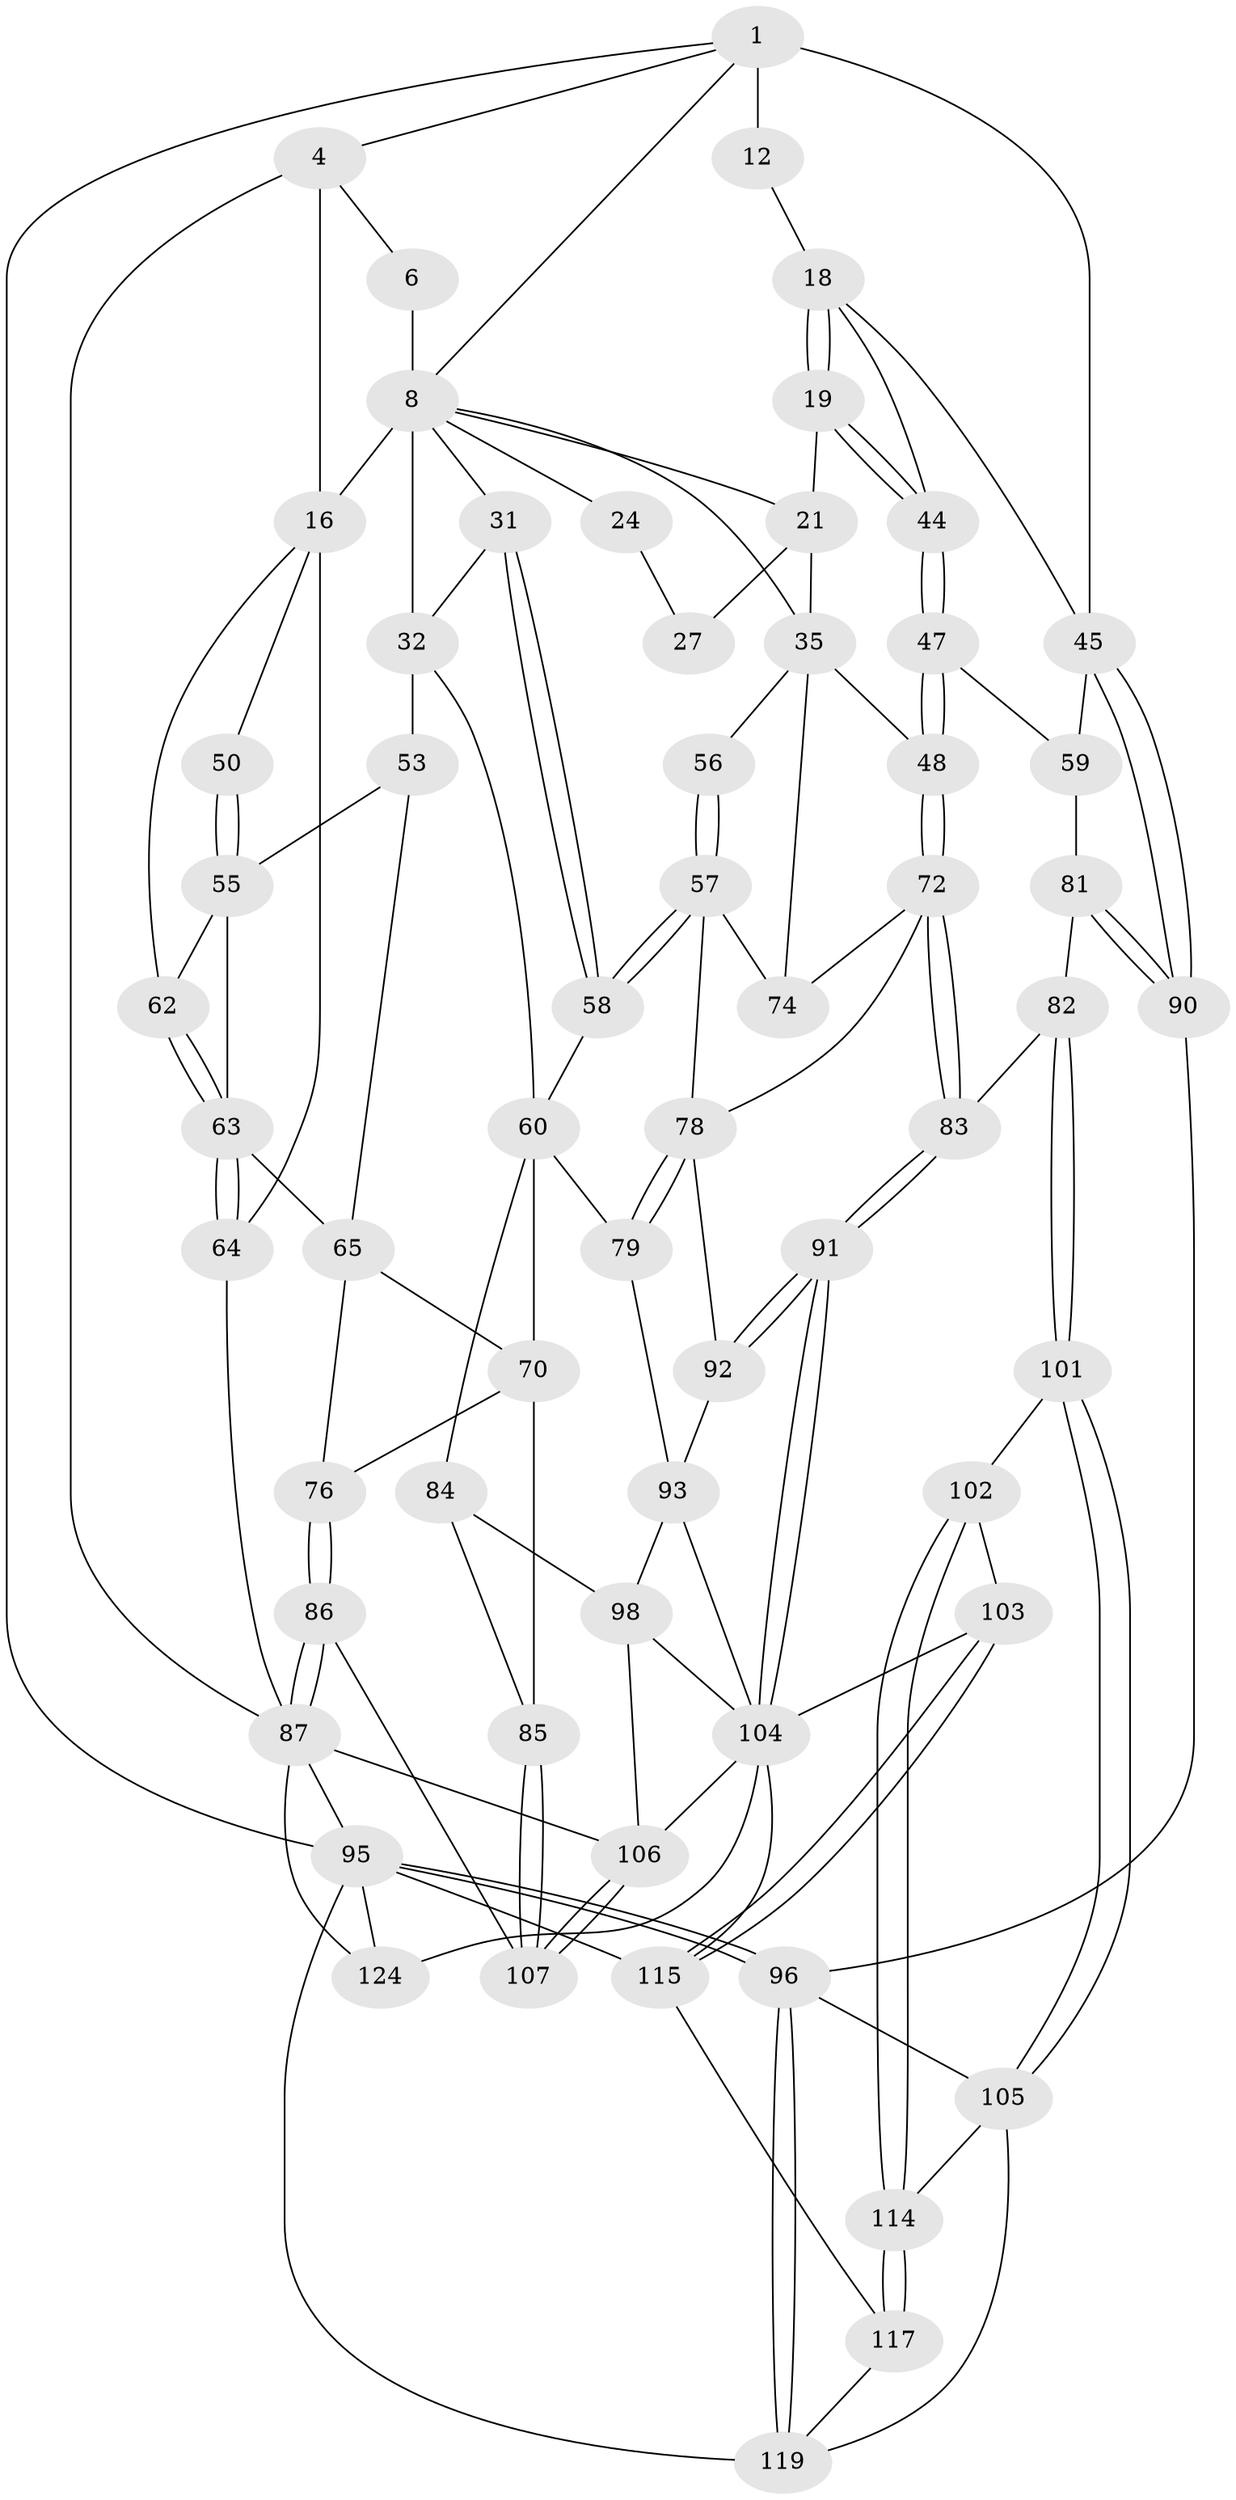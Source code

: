 // original degree distribution, {3: 0.024, 4: 0.216, 6: 0.208, 5: 0.552}
// Generated by graph-tools (version 1.1) at 2025/17/03/09/25 04:17:04]
// undirected, 62 vertices, 140 edges
graph export_dot {
graph [start="1"]
  node [color=gray90,style=filled];
  1 [pos="+0.5773914430327343+0",super="+7+2"];
  4 [pos="+0+0",super="+5"];
  6 [pos="+0.19991993671283453+0"];
  8 [pos="+0.5249366589484753+0.005065492117478474",super="+9+22"];
  12 [pos="+0.8239148563183212+0.05425685238519285",super="+13+15"];
  16 [pos="+0.15308801341117445+0.14508410133964714",super="+17"];
  18 [pos="+0.7246698450438362+0.1568608680864567",super="+33"];
  19 [pos="+0.6944736656539082+0.20476527232304761",super="+20"];
  21 [pos="+0.5289369739416075+0.02415841316365404",super="+26"];
  24 [pos="+0.4238285648863263+0.17062612839398916",super="+25"];
  27 [pos="+0.49882057721814677+0.17238706967945727"];
  31 [pos="+0.3477627100339162+0.2786607225379068"];
  32 [pos="+0.27392337648332743+0.2908687458177254",super="+42"];
  35 [pos="+0.5614597008198995+0.3109696596154988",super="+36+49"];
  44 [pos="+0.8029914820437524+0.3000039140045554"];
  45 [pos="+1+0.4062005171550342",super="+46"];
  47 [pos="+0.8107227746522777+0.4019241631101417"];
  48 [pos="+0.7404846455587885+0.4580367181085943"];
  50 [pos="+0.1484059652859649+0.2966509673365514"];
  53 [pos="+0.22791151253270694+0.39019695791295306",super="+54"];
  55 [pos="+0.13538130282853114+0.3755675269533608",super="+61"];
  56 [pos="+0.4828943692462963+0.43440798646559564"];
  57 [pos="+0.4519173897512676+0.4748205831384555",super="+77"];
  58 [pos="+0.3675630698601462+0.451821162566438"];
  59 [pos="+0.954532372610713+0.4182536794579207"];
  60 [pos="+0.3353563009286032+0.4603039233396332",super="+69"];
  62 [pos="+0.07025903117871671+0.37609483976953334"];
  63 [pos="+0.027868627876467194+0.48628809239267956",super="+67"];
  64 [pos="+0+0.571938556313204"];
  65 [pos="+0.1732754474717345+0.48475568759442184",super="+66+68"];
  70 [pos="+0.23454184650733395+0.4761010398092945",super="+75"];
  72 [pos="+0.734555724151751+0.5447361217617184",super="+73"];
  74 [pos="+0.5861164735454032+0.5289192286790448"];
  76 [pos="+0.15947251108325544+0.6406798804940852"];
  78 [pos="+0.45217385763492385+0.5804124728447216",super="+89"];
  79 [pos="+0.4499294852650136+0.5874847764285972"];
  81 [pos="+0.8875399917988867+0.5501045965032857"];
  82 [pos="+0.7914128617163728+0.6037233281364193"];
  83 [pos="+0.7471763477731322+0.5763096099665859"];
  84 [pos="+0.28572885092064304+0.6215764040715308"];
  85 [pos="+0.27421364589447655+0.6262020594806165"];
  86 [pos="+0.0824828641180565+0.7078404455349201"];
  87 [pos="+0.04592023253988684+0.7247942405276773",super="+118+88"];
  90 [pos="+1+0.6933568831161729"];
  91 [pos="+0.653964866125675+0.6975773894386271"];
  92 [pos="+0.5652601551703027+0.6777710433317115"];
  93 [pos="+0.5615651759282508+0.6784046124104339",super="+94"];
  95 [pos="+1+0.7440827632281724",super="+121"];
  96 [pos="+1+0.7405767515103991",super="+97"];
  98 [pos="+0.431372620230401+0.7024287452445608",super="+99"];
  101 [pos="+0.8539607393332181+0.6841970447665625"];
  102 [pos="+0.7536504124430347+0.7562938104421395"];
  103 [pos="+0.6739905294194198+0.7541754582972474"];
  104 [pos="+0.664794706859653+0.7386349242526465",super="+108"];
  105 [pos="+0.8712430724199214+0.694824014379014",super="+113"];
  106 [pos="+0.31615251195273475+0.8182138473229748",super="+112"];
  107 [pos="+0.28861973197773483+0.7900961290761944"];
  114 [pos="+0.7753376403902863+0.8099763009900933"];
  115 [pos="+0.672726078861118+0.8594528499970799",super="+116"];
  117 [pos="+0.7053353948320494+0.8671581348680804"];
  119 [pos="+0.8565950708863024+0.8843853454906326",super="+120"];
  124 [pos="+0.11171555565792184+1",super="+125"];
  1 -- 8;
  1 -- 12 [weight=3];
  1 -- 4;
  1 -- 45;
  1 -- 95;
  4 -- 6;
  4 -- 87;
  4 -- 16 [weight=2];
  6 -- 8;
  8 -- 32 [weight=2];
  8 -- 35;
  8 -- 16 [weight=3];
  8 -- 24;
  8 -- 31;
  8 -- 21;
  12 -- 18 [weight=2];
  16 -- 64;
  16 -- 50 [weight=2];
  16 -- 62;
  18 -- 19;
  18 -- 19;
  18 -- 45;
  18 -- 44;
  19 -- 44;
  19 -- 44;
  19 -- 21 [weight=2];
  21 -- 27;
  21 -- 35;
  24 -- 27 [weight=2];
  31 -- 32;
  31 -- 58;
  31 -- 58;
  32 -- 60;
  32 -- 53;
  35 -- 56 [weight=2];
  35 -- 48;
  35 -- 74;
  44 -- 47;
  44 -- 47;
  45 -- 90;
  45 -- 90;
  45 -- 59;
  47 -- 48;
  47 -- 48;
  47 -- 59;
  48 -- 72;
  48 -- 72;
  50 -- 55;
  50 -- 55;
  53 -- 65 [weight=2];
  53 -- 55;
  55 -- 62;
  55 -- 63;
  56 -- 57;
  56 -- 57;
  57 -- 58;
  57 -- 58;
  57 -- 74;
  57 -- 78;
  58 -- 60;
  59 -- 81;
  60 -- 79;
  60 -- 70;
  60 -- 84;
  62 -- 63;
  62 -- 63;
  63 -- 64;
  63 -- 64;
  63 -- 65;
  64 -- 87;
  65 -- 76;
  65 -- 70;
  70 -- 76;
  70 -- 85;
  72 -- 83;
  72 -- 83;
  72 -- 74;
  72 -- 78;
  76 -- 86;
  76 -- 86;
  78 -- 79;
  78 -- 79;
  78 -- 92;
  79 -- 93;
  81 -- 82;
  81 -- 90;
  81 -- 90;
  82 -- 83;
  82 -- 101;
  82 -- 101;
  83 -- 91;
  83 -- 91;
  84 -- 85;
  84 -- 98;
  85 -- 107;
  85 -- 107;
  86 -- 87;
  86 -- 87;
  86 -- 107;
  87 -- 124 [weight=2];
  87 -- 95;
  87 -- 106;
  90 -- 96;
  91 -- 92;
  91 -- 92;
  91 -- 104;
  91 -- 104;
  92 -- 93;
  93 -- 98;
  93 -- 104;
  95 -- 96;
  95 -- 96;
  95 -- 124;
  95 -- 115;
  95 -- 119;
  96 -- 119;
  96 -- 119;
  96 -- 105;
  98 -- 106;
  98 -- 104;
  101 -- 102;
  101 -- 105;
  101 -- 105;
  102 -- 103;
  102 -- 114;
  102 -- 114;
  103 -- 104;
  103 -- 115;
  103 -- 115;
  104 -- 124;
  104 -- 106;
  104 -- 115;
  105 -- 114;
  105 -- 119;
  106 -- 107;
  106 -- 107;
  114 -- 117;
  114 -- 117;
  115 -- 117;
  117 -- 119;
}

